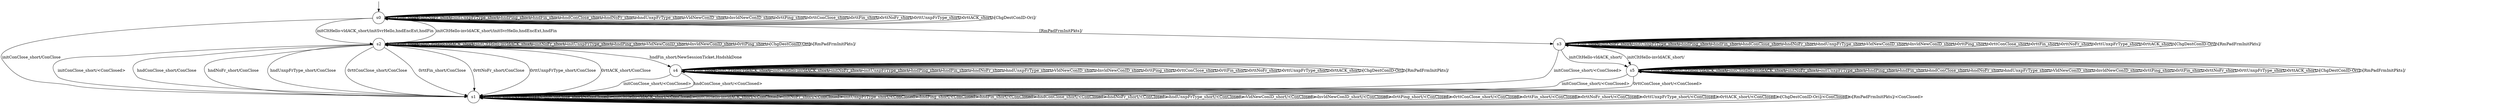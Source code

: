 digraph g {

s0 [shape="circle" label="s0"];
s1 [shape="circle" label="s1"];
s2 [shape="circle" label="s2"];
s3 [shape="circle" label="s3"];
s4 [shape="circle" label="s4"];
s5 [shape="circle" label="s5"];
s0 -> s0 [label="initPing_short/ "];
s0 -> s1 [label="initConClose_short/ConClose "];
s0 -> s2 [label="initCltHello-vldACK_short/initSvrHello,hndEncExt,hndFin "];
s0 -> s2 [label="initCltHello-invldACK_short/initSvrHello,hndEncExt,hndFin "];
s0 -> s0 [label="initNoFr_short/ "];
s0 -> s0 [label="initUnxpFrType_short/ "];
s0 -> s0 [label="hndPing_short/ "];
s0 -> s0 [label="hndFin_short/ "];
s0 -> s0 [label="hndConClose_short/ "];
s0 -> s0 [label="hndNoFr_short/ "];
s0 -> s0 [label="hndUnxpFrType_short/ "];
s0 -> s0 [label="VldNewConID_short/ "];
s0 -> s0 [label="InvldNewConID_short/ "];
s0 -> s0 [label="0rttPing_short/ "];
s0 -> s0 [label="0rttConClose_short/ "];
s0 -> s0 [label="0rttFin_short/ "];
s0 -> s0 [label="0rttNoFr_short/ "];
s0 -> s0 [label="0rttUnxpFrType_short/ "];
s0 -> s0 [label="0rttACK_short/ "];
s0 -> s0 [label="[ChgDestConID-Ori]/ "];
s0 -> s3 [label="[RmPadFrmInitPkts]/ "];
s1 -> s1 [label="initPing_short/<ConClosed> "];
s1 -> s1 [label="initConClose_short/<ConClosed> "];
s1 -> s1 [label="initCltHello-vldACK_short/<ConClosed> "];
s1 -> s1 [label="initCltHello-invldACK_short/<ConClosed> "];
s1 -> s1 [label="initNoFr_short/<ConClosed> "];
s1 -> s1 [label="initUnxpFrType_short/<ConClosed> "];
s1 -> s1 [label="hndPing_short/<ConClosed> "];
s1 -> s1 [label="hndFin_short/<ConClosed> "];
s1 -> s1 [label="hndConClose_short/<ConClosed> "];
s1 -> s1 [label="hndNoFr_short/<ConClosed> "];
s1 -> s1 [label="hndUnxpFrType_short/<ConClosed> "];
s1 -> s1 [label="VldNewConID_short/<ConClosed> "];
s1 -> s1 [label="InvldNewConID_short/<ConClosed> "];
s1 -> s1 [label="0rttPing_short/<ConClosed> "];
s1 -> s1 [label="0rttConClose_short/<ConClosed> "];
s1 -> s1 [label="0rttFin_short/<ConClosed> "];
s1 -> s1 [label="0rttNoFr_short/<ConClosed> "];
s1 -> s1 [label="0rttUnxpFrType_short/<ConClosed> "];
s1 -> s1 [label="0rttACK_short/<ConClosed> "];
s1 -> s1 [label="[ChgDestConID-Ori]/<ConClosed> "];
s1 -> s1 [label="[RmPadFrmInitPkts]/<ConClosed> "];
s2 -> s2 [label="initPing_short/ "];
s2 -> s1 [label="initConClose_short/<ConClosed> "];
s2 -> s2 [label="initCltHello-vldACK_short/ "];
s2 -> s2 [label="initCltHello-invldACK_short/ "];
s2 -> s2 [label="initNoFr_short/ "];
s2 -> s2 [label="initUnxpFrType_short/ "];
s2 -> s2 [label="hndPing_short/ "];
s2 -> s4 [label="hndFin_short/NewSessionTicket,HndshkDone "];
s2 -> s1 [label="hndConClose_short/ConClose "];
s2 -> s1 [label="hndNoFr_short/ConClose "];
s2 -> s1 [label="hndUnxpFrType_short/ConClose "];
s2 -> s2 [label="VldNewConID_short/ "];
s2 -> s2 [label="InvldNewConID_short/ "];
s2 -> s2 [label="0rttPing_short/ "];
s2 -> s1 [label="0rttConClose_short/ConClose "];
s2 -> s1 [label="0rttFin_short/ConClose "];
s2 -> s1 [label="0rttNoFr_short/ConClose "];
s2 -> s1 [label="0rttUnxpFrType_short/ConClose "];
s2 -> s1 [label="0rttACK_short/ConClose "];
s2 -> s2 [label="[ChgDestConID-Ori]/ "];
s2 -> s2 [label="[RmPadFrmInitPkts]/ "];
s3 -> s3 [label="initPing_short/ "];
s3 -> s1 [label="initConClose_short/<ConClosed> "];
s3 -> s5 [label="initCltHello-vldACK_short/ "];
s3 -> s5 [label="initCltHello-invldACK_short/ "];
s3 -> s3 [label="initNoFr_short/ "];
s3 -> s3 [label="initUnxpFrType_short/ "];
s3 -> s3 [label="hndPing_short/ "];
s3 -> s3 [label="hndFin_short/ "];
s3 -> s3 [label="hndConClose_short/ "];
s3 -> s3 [label="hndNoFr_short/ "];
s3 -> s3 [label="hndUnxpFrType_short/ "];
s3 -> s3 [label="VldNewConID_short/ "];
s3 -> s3 [label="InvldNewConID_short/ "];
s3 -> s3 [label="0rttPing_short/ "];
s3 -> s3 [label="0rttConClose_short/ "];
s3 -> s3 [label="0rttFin_short/ "];
s3 -> s3 [label="0rttNoFr_short/ "];
s3 -> s3 [label="0rttUnxpFrType_short/ "];
s3 -> s3 [label="0rttACK_short/ "];
s3 -> s3 [label="[ChgDestConID-Ori]/ "];
s3 -> s3 [label="[RmPadFrmInitPkts]/ "];
s4 -> s4 [label="initPing_short/ "];
s4 -> s1 [label="initConClose_short/<ConClosed> "];
s4 -> s4 [label="initCltHello-vldACK_short/ "];
s4 -> s4 [label="initCltHello-invldACK_short/ "];
s4 -> s4 [label="initNoFr_short/ "];
s4 -> s4 [label="initUnxpFrType_short/ "];
s4 -> s4 [label="hndPing_short/ "];
s4 -> s4 [label="hndFin_short/ "];
s4 -> s1 [label="hndConClose_short/<ConClosed> "];
s4 -> s4 [label="hndNoFr_short/ "];
s4 -> s4 [label="hndUnxpFrType_short/ "];
s4 -> s4 [label="VldNewConID_short/ "];
s4 -> s4 [label="InvldNewConID_short/ "];
s4 -> s4 [label="0rttPing_short/ "];
s4 -> s4 [label="0rttConClose_short/ "];
s4 -> s4 [label="0rttFin_short/ "];
s4 -> s4 [label="0rttNoFr_short/ "];
s4 -> s4 [label="0rttUnxpFrType_short/ "];
s4 -> s4 [label="0rttACK_short/ "];
s4 -> s4 [label="[ChgDestConID-Ori]/ "];
s4 -> s4 [label="[RmPadFrmInitPkts]/ "];
s5 -> s5 [label="initPing_short/ "];
s5 -> s1 [label="initConClose_short/<ConClosed> "];
s5 -> s5 [label="initCltHello-vldACK_short/ "];
s5 -> s5 [label="initCltHello-invldACK_short/ "];
s5 -> s5 [label="initNoFr_short/ "];
s5 -> s5 [label="initUnxpFrType_short/ "];
s5 -> s5 [label="hndPing_short/ "];
s5 -> s5 [label="hndFin_short/ "];
s5 -> s5 [label="hndConClose_short/ "];
s5 -> s5 [label="hndNoFr_short/ "];
s5 -> s5 [label="hndUnxpFrType_short/ "];
s5 -> s5 [label="VldNewConID_short/ "];
s5 -> s5 [label="InvldNewConID_short/ "];
s5 -> s5 [label="0rttPing_short/ "];
s5 -> s1 [label="0rttConClose_short/<ConClosed> "];
s5 -> s5 [label="0rttFin_short/ "];
s5 -> s5 [label="0rttNoFr_short/ "];
s5 -> s5 [label="0rttUnxpFrType_short/ "];
s5 -> s5 [label="0rttACK_short/ "];
s5 -> s5 [label="[ChgDestConID-Ori]/ "];
s5 -> s5 [label="[RmPadFrmInitPkts]/ "];

__start0 [label="" shape="none" width="0" height="0"];
__start0 -> s0;

}
